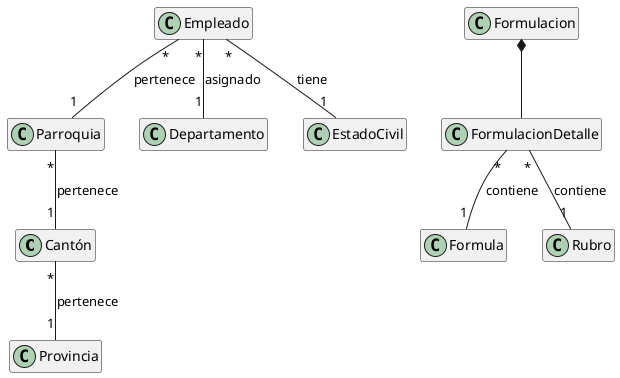 @startuml

' https://www.visual-paradigm.com/guide/uml-unified-modeling-language/uml-aggregation-vs-composition/

hide members

Cantón "*" -- "1" Provincia: pertenece
Parroquia "*" -- "1" Cantón: pertenece

Empleado "*" -- "1" Departamento: asignado
Empleado "*" -- "1" EstadoCivil: tiene
Empleado "*" -- "1" Parroquia: pertenece

Formulacion *-- FormulacionDetalle

FormulacionDetalle "*" -- "1" Formula: contiene
FormulacionDetalle "*" -- "1" Rubro: contiene

@enduml
